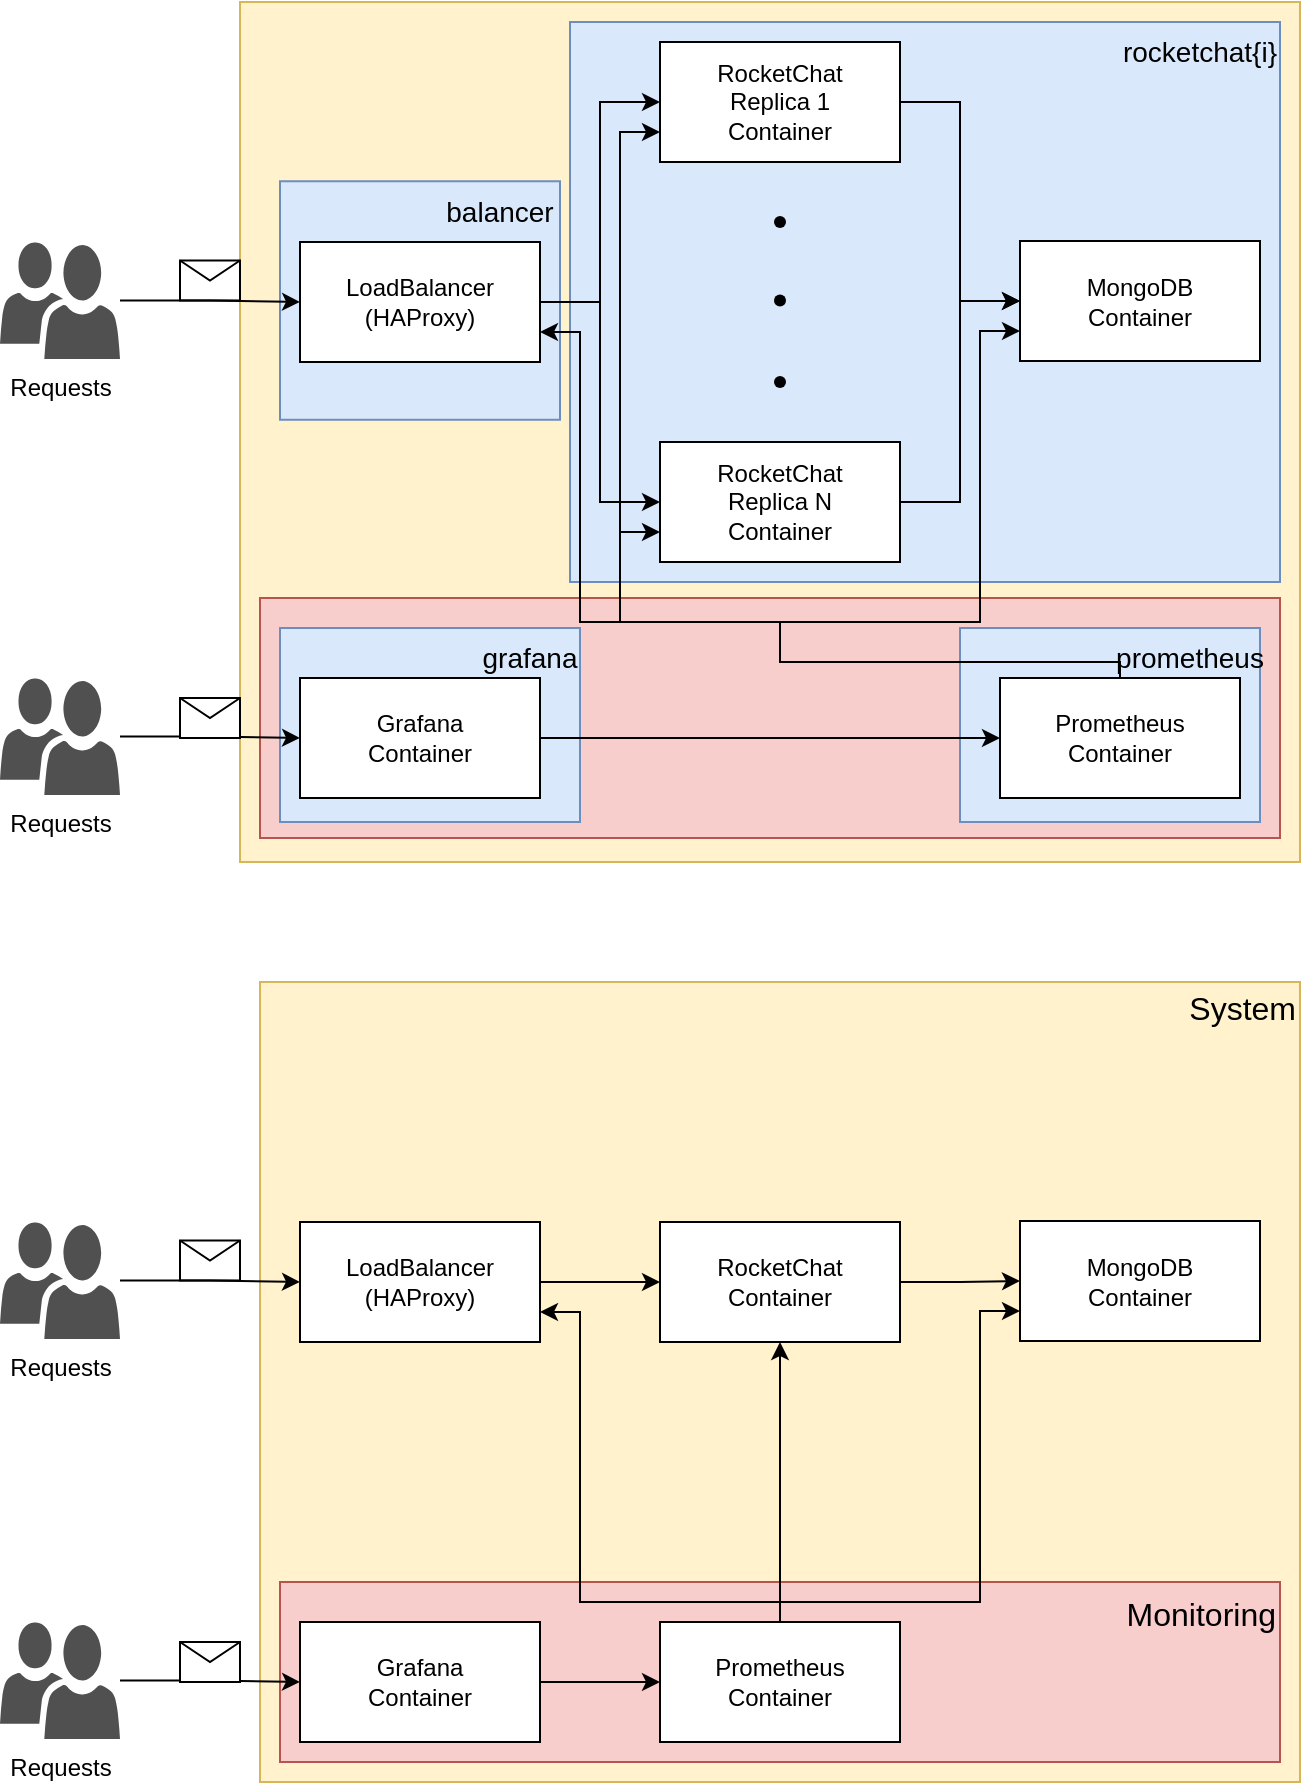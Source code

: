 <mxfile version="15.5.9" type="device"><diagram id="1XcfaQ9bp-RkbB2Bt47x" name="Page-1"><mxGraphModel dx="1422" dy="762" grid="1" gridSize="10" guides="1" tooltips="1" connect="1" arrows="1" fold="1" page="1" pageScale="1" pageWidth="850" pageHeight="1100" math="0" shadow="0"><root><mxCell id="0"/><mxCell id="1" parent="0"/><mxCell id="3hsAys-b7thWue9u3g5z-24" value="&lt;div&gt;&lt;br&gt;&lt;/div&gt;" style="rounded=0;whiteSpace=wrap;html=1;fillColor=#fff2cc;strokeColor=#d6b656;align=left;" parent="1" vertex="1"><mxGeometry x="200" y="40" width="530" height="430" as="geometry"/></mxCell><mxCell id="68wOLy1c5l5QmY1RTvn_-8" value="" style="rounded=0;whiteSpace=wrap;html=1;fillColor=#dae8fc;strokeColor=#6c8ebf;" vertex="1" parent="1"><mxGeometry x="220" y="129.63" width="140" height="119.25" as="geometry"/></mxCell><mxCell id="3hsAys-b7thWue9u3g5z-25" value="&lt;div align=&quot;right&quot;&gt;&lt;br&gt;&lt;/div&gt;" style="rounded=0;whiteSpace=wrap;html=1;fillColor=#f8cecc;strokeColor=#b85450;align=right;" parent="1" vertex="1"><mxGeometry x="210" y="338" width="510" height="120" as="geometry"/></mxCell><mxCell id="68wOLy1c5l5QmY1RTvn_-4" value="" style="rounded=0;whiteSpace=wrap;html=1;fillColor=#dae8fc;strokeColor=#6c8ebf;" vertex="1" parent="1"><mxGeometry x="220" y="353" width="150" height="97" as="geometry"/></mxCell><mxCell id="68wOLy1c5l5QmY1RTvn_-3" value="" style="rounded=0;whiteSpace=wrap;html=1;fillColor=#dae8fc;strokeColor=#6c8ebf;" vertex="1" parent="1"><mxGeometry x="560" y="353" width="150" height="97" as="geometry"/></mxCell><mxCell id="68wOLy1c5l5QmY1RTvn_-1" value="&lt;div style=&quot;text-align: right&quot;&gt;&lt;br&gt;&lt;/div&gt;&lt;div style=&quot;text-align: justify&quot;&gt;&lt;/div&gt;" style="rounded=0;whiteSpace=wrap;html=1;fillColor=#dae8fc;strokeColor=#6c8ebf;" vertex="1" parent="1"><mxGeometry x="365" y="50" width="355" height="280" as="geometry"/></mxCell><mxCell id="3hsAys-b7thWue9u3g5z-4" style="edgeStyle=orthogonalEdgeStyle;rounded=0;orthogonalLoop=1;jettySize=auto;html=1;entryX=0;entryY=0.5;entryDx=0;entryDy=0;" parent="1" source="3hsAys-b7thWue9u3g5z-1" target="3hsAys-b7thWue9u3g5z-2" edge="1"><mxGeometry relative="1" as="geometry"/></mxCell><mxCell id="3hsAys-b7thWue9u3g5z-5" style="edgeStyle=orthogonalEdgeStyle;rounded=0;orthogonalLoop=1;jettySize=auto;html=1;entryX=0;entryY=0.5;entryDx=0;entryDy=0;" parent="1" source="3hsAys-b7thWue9u3g5z-1" target="3hsAys-b7thWue9u3g5z-3" edge="1"><mxGeometry relative="1" as="geometry"/></mxCell><mxCell id="3hsAys-b7thWue9u3g5z-1" value="&lt;div&gt;LoadBalancer&lt;/div&gt;&lt;div&gt;(HAProxy)&lt;/div&gt;" style="rounded=0;whiteSpace=wrap;html=1;" parent="1" vertex="1"><mxGeometry x="230" y="160" width="120" height="60" as="geometry"/></mxCell><mxCell id="3hsAys-b7thWue9u3g5z-16" style="edgeStyle=orthogonalEdgeStyle;rounded=0;orthogonalLoop=1;jettySize=auto;html=1;entryX=0;entryY=0.5;entryDx=0;entryDy=0;" parent="1" source="3hsAys-b7thWue9u3g5z-2" target="3hsAys-b7thWue9u3g5z-15" edge="1"><mxGeometry relative="1" as="geometry"/></mxCell><mxCell id="3hsAys-b7thWue9u3g5z-2" value="&lt;div&gt;RocketChat&lt;/div&gt;&lt;div&gt;Replica 1&lt;br&gt;&lt;/div&gt;&lt;div&gt;Container&lt;br&gt;&lt;/div&gt;" style="rounded=0;whiteSpace=wrap;html=1;" parent="1" vertex="1"><mxGeometry x="410" y="60" width="120" height="60" as="geometry"/></mxCell><mxCell id="3hsAys-b7thWue9u3g5z-17" style="edgeStyle=orthogonalEdgeStyle;rounded=0;orthogonalLoop=1;jettySize=auto;html=1;entryX=0;entryY=0.5;entryDx=0;entryDy=0;" parent="1" source="3hsAys-b7thWue9u3g5z-3" target="3hsAys-b7thWue9u3g5z-15" edge="1"><mxGeometry relative="1" as="geometry"/></mxCell><mxCell id="3hsAys-b7thWue9u3g5z-3" value="&lt;div&gt;RocketChat&lt;/div&gt;&lt;div&gt;Replica N&lt;br&gt;&lt;/div&gt;&lt;div&gt;Container&lt;br&gt;&lt;/div&gt;" style="rounded=0;whiteSpace=wrap;html=1;" parent="1" vertex="1"><mxGeometry x="410" y="260" width="120" height="60" as="geometry"/></mxCell><mxCell id="3hsAys-b7thWue9u3g5z-9" value="" style="shape=message;html=1;whiteSpace=wrap;html=1;outlineConnect=0;" parent="1" vertex="1"><mxGeometry x="170" y="169.25" width="30" height="20" as="geometry"/></mxCell><mxCell id="3hsAys-b7thWue9u3g5z-11" style="edgeStyle=orthogonalEdgeStyle;rounded=0;orthogonalLoop=1;jettySize=auto;html=1;" parent="1" source="3hsAys-b7thWue9u3g5z-10" target="3hsAys-b7thWue9u3g5z-1" edge="1"><mxGeometry relative="1" as="geometry"/></mxCell><mxCell id="3hsAys-b7thWue9u3g5z-10" value="Requests" style="sketch=0;pointerEvents=1;shadow=0;dashed=0;html=1;strokeColor=none;labelPosition=center;verticalLabelPosition=bottom;verticalAlign=top;align=center;fillColor=#505050;shape=mxgraph.mscae.intune.user_group" parent="1" vertex="1"><mxGeometry x="80" y="160" width="60" height="58.5" as="geometry"/></mxCell><mxCell id="3hsAys-b7thWue9u3g5z-12" value="" style="shape=waypoint;sketch=0;size=6;pointerEvents=1;points=[];fillColor=none;resizable=0;rotatable=0;perimeter=centerPerimeter;snapToPoint=1;" parent="1" vertex="1"><mxGeometry x="450" y="130" width="40" height="40" as="geometry"/></mxCell><mxCell id="3hsAys-b7thWue9u3g5z-13" value="" style="shape=waypoint;sketch=0;size=6;pointerEvents=1;points=[];fillColor=none;resizable=0;rotatable=0;perimeter=centerPerimeter;snapToPoint=1;" parent="1" vertex="1"><mxGeometry x="450" y="169.25" width="40" height="40" as="geometry"/></mxCell><mxCell id="3hsAys-b7thWue9u3g5z-14" value="" style="shape=waypoint;sketch=0;size=6;pointerEvents=1;points=[];fillColor=none;resizable=0;rotatable=0;perimeter=centerPerimeter;snapToPoint=1;" parent="1" vertex="1"><mxGeometry x="450" y="210" width="40" height="40" as="geometry"/></mxCell><mxCell id="3hsAys-b7thWue9u3g5z-15" value="&lt;div&gt;MongoDB&lt;/div&gt;&lt;div&gt;Container&lt;br&gt;&lt;/div&gt;" style="rounded=0;whiteSpace=wrap;html=1;" parent="1" vertex="1"><mxGeometry x="590" y="159.5" width="120" height="60" as="geometry"/></mxCell><mxCell id="3hsAys-b7thWue9u3g5z-22" style="edgeStyle=orthogonalEdgeStyle;rounded=0;orthogonalLoop=1;jettySize=auto;html=1;entryX=0;entryY=0.75;entryDx=0;entryDy=0;exitX=0.5;exitY=0;exitDx=0;exitDy=0;" parent="1" source="tBfFthDe1O3VN8fCQSE5-1" target="3hsAys-b7thWue9u3g5z-2" edge="1"><mxGeometry relative="1" as="geometry"><Array as="points"><mxPoint x="640" y="370"/><mxPoint x="470" y="370"/><mxPoint x="470" y="350"/><mxPoint x="390" y="350"/><mxPoint x="390" y="105"/></Array></mxGeometry></mxCell><mxCell id="3hsAys-b7thWue9u3g5z-23" style="edgeStyle=orthogonalEdgeStyle;rounded=0;orthogonalLoop=1;jettySize=auto;html=1;entryX=0;entryY=0.75;entryDx=0;entryDy=0;exitX=0.5;exitY=0;exitDx=0;exitDy=0;" parent="1" source="tBfFthDe1O3VN8fCQSE5-1" target="3hsAys-b7thWue9u3g5z-3" edge="1"><mxGeometry relative="1" as="geometry"><Array as="points"><mxPoint x="640" y="370"/><mxPoint x="470" y="370"/><mxPoint x="470" y="350"/><mxPoint x="390" y="350"/><mxPoint x="390" y="305"/></Array></mxGeometry></mxCell><mxCell id="rBmPqFPGQDeRcYDS3c3I-1" style="edgeStyle=orthogonalEdgeStyle;rounded=0;orthogonalLoop=1;jettySize=auto;html=1;entryX=0;entryY=0.75;entryDx=0;entryDy=0;exitX=0.5;exitY=0;exitDx=0;exitDy=0;" parent="1" source="tBfFthDe1O3VN8fCQSE5-1" target="3hsAys-b7thWue9u3g5z-15" edge="1"><mxGeometry relative="1" as="geometry"><Array as="points"><mxPoint x="640" y="370"/><mxPoint x="470" y="370"/><mxPoint x="470" y="350"/><mxPoint x="570" y="350"/><mxPoint x="570" y="205"/></Array></mxGeometry></mxCell><mxCell id="rBmPqFPGQDeRcYDS3c3I-2" style="edgeStyle=orthogonalEdgeStyle;rounded=0;orthogonalLoop=1;jettySize=auto;html=1;entryX=1;entryY=0.75;entryDx=0;entryDy=0;exitX=0.5;exitY=0;exitDx=0;exitDy=0;" parent="1" source="tBfFthDe1O3VN8fCQSE5-1" target="3hsAys-b7thWue9u3g5z-1" edge="1"><mxGeometry relative="1" as="geometry"><Array as="points"><mxPoint x="640" y="370"/><mxPoint x="470" y="370"/><mxPoint x="470" y="350"/><mxPoint x="370" y="350"/><mxPoint x="370" y="205"/></Array></mxGeometry></mxCell><mxCell id="tBfFthDe1O3VN8fCQSE5-3" style="edgeStyle=orthogonalEdgeStyle;rounded=0;orthogonalLoop=1;jettySize=auto;html=1;entryX=0;entryY=0.5;entryDx=0;entryDy=0;" parent="1" source="3hsAys-b7thWue9u3g5z-18" target="tBfFthDe1O3VN8fCQSE5-1" edge="1"><mxGeometry relative="1" as="geometry"/></mxCell><mxCell id="3hsAys-b7thWue9u3g5z-18" value="&lt;div&gt;Grafana&lt;/div&gt;&lt;div&gt;Container&lt;br&gt;&lt;/div&gt;" style="rounded=0;whiteSpace=wrap;html=1;" parent="1" vertex="1"><mxGeometry x="230" y="378" width="120" height="60" as="geometry"/></mxCell><mxCell id="3hsAys-b7thWue9u3g5z-20" style="edgeStyle=orthogonalEdgeStyle;rounded=0;orthogonalLoop=1;jettySize=auto;html=1;entryX=0;entryY=0.5;entryDx=0;entryDy=0;" parent="1" source="3hsAys-b7thWue9u3g5z-19" target="3hsAys-b7thWue9u3g5z-18" edge="1"><mxGeometry relative="1" as="geometry"/></mxCell><mxCell id="3hsAys-b7thWue9u3g5z-19" value="Requests" style="sketch=0;pointerEvents=1;shadow=0;dashed=0;html=1;strokeColor=none;labelPosition=center;verticalLabelPosition=bottom;verticalAlign=top;align=center;fillColor=#505050;shape=mxgraph.mscae.intune.user_group" parent="1" vertex="1"><mxGeometry x="80" y="378" width="60" height="58.5" as="geometry"/></mxCell><mxCell id="3hsAys-b7thWue9u3g5z-21" value="" style="shape=message;html=1;whiteSpace=wrap;html=1;outlineConnect=0;" parent="1" vertex="1"><mxGeometry x="170" y="388" width="30" height="20" as="geometry"/></mxCell><mxCell id="tBfFthDe1O3VN8fCQSE5-1" value="&lt;div&gt;Prometheus&lt;/div&gt;&lt;div&gt;Container&lt;br&gt;&lt;/div&gt;" style="rounded=0;whiteSpace=wrap;html=1;" parent="1" vertex="1"><mxGeometry x="580" y="378" width="120" height="60" as="geometry"/></mxCell><mxCell id="tBfFthDe1O3VN8fCQSE5-4" value="&lt;div align=&quot;right&quot;&gt;&lt;font style=&quot;font-size: 16px&quot;&gt;System&lt;/font&gt;&lt;/div&gt;&lt;div&gt;&lt;br&gt;&lt;/div&gt;&lt;div&gt;&lt;br&gt;&lt;/div&gt;&lt;div&gt;&lt;br&gt;&lt;/div&gt;&lt;div&gt;&lt;br&gt;&lt;/div&gt;&lt;div&gt;&lt;br&gt;&lt;/div&gt;&lt;div&gt;&lt;br&gt;&lt;/div&gt;&lt;div&gt;&lt;br&gt;&lt;/div&gt;&lt;div&gt;&lt;br&gt;&lt;/div&gt;&lt;div&gt;&lt;br&gt;&lt;/div&gt;&lt;div&gt;&lt;br&gt;&lt;/div&gt;&lt;div&gt;&lt;br&gt;&lt;/div&gt;&lt;div&gt;&lt;br&gt;&lt;/div&gt;&lt;div&gt;&lt;br&gt;&lt;/div&gt;&lt;div&gt;&lt;br&gt;&lt;/div&gt;&lt;div&gt;&lt;br&gt;&lt;/div&gt;&lt;div&gt;&lt;br&gt;&lt;/div&gt;&lt;div&gt;&lt;br&gt;&lt;/div&gt;&lt;div&gt;&lt;br&gt;&lt;/div&gt;&lt;div&gt;&lt;br&gt;&lt;/div&gt;&lt;div&gt;&lt;br&gt;&lt;/div&gt;&lt;div&gt;&lt;br&gt;&lt;/div&gt;&lt;div&gt;&lt;br&gt;&lt;/div&gt;&lt;div&gt;&lt;br&gt;&lt;/div&gt;&lt;div&gt;&lt;br&gt;&lt;/div&gt;&lt;div&gt;&lt;br&gt;&lt;/div&gt;&lt;div&gt;&lt;br&gt;&lt;/div&gt;" style="rounded=0;whiteSpace=wrap;html=1;fillColor=#fff2cc;strokeColor=#d6b656;align=right;" parent="1" vertex="1"><mxGeometry x="210" y="530" width="520" height="400" as="geometry"/></mxCell><mxCell id="tBfFthDe1O3VN8fCQSE5-5" value="&lt;div align=&quot;right&quot;&gt;&lt;font style=&quot;font-size: 16px&quot;&gt;Monitoring&lt;/font&gt;&lt;/div&gt;&lt;div&gt;&lt;br&gt;&lt;/div&gt;&lt;div&gt;&lt;br&gt;&lt;/div&gt;&lt;div&gt;&lt;br&gt;&lt;/div&gt;&lt;div&gt;&lt;br&gt;&lt;/div&gt;" style="rounded=0;whiteSpace=wrap;html=1;fillColor=#f8cecc;strokeColor=#b85450;align=right;" parent="1" vertex="1"><mxGeometry x="220" y="830" width="500" height="90" as="geometry"/></mxCell><mxCell id="tBfFthDe1O3VN8fCQSE5-6" style="edgeStyle=orthogonalEdgeStyle;rounded=0;orthogonalLoop=1;jettySize=auto;html=1;entryX=0;entryY=0.5;entryDx=0;entryDy=0;" parent="1" source="tBfFthDe1O3VN8fCQSE5-8" target="tBfFthDe1O3VN8fCQSE5-10" edge="1"><mxGeometry relative="1" as="geometry"/></mxCell><mxCell id="tBfFthDe1O3VN8fCQSE5-8" value="&lt;div&gt;&lt;div&gt;LoadBalancer&lt;/div&gt;&lt;div&gt;(HAProxy)&lt;/div&gt;&lt;/div&gt;" style="rounded=0;whiteSpace=wrap;html=1;" parent="1" vertex="1"><mxGeometry x="230" y="650" width="120" height="60" as="geometry"/></mxCell><mxCell id="tBfFthDe1O3VN8fCQSE5-9" style="edgeStyle=orthogonalEdgeStyle;rounded=0;orthogonalLoop=1;jettySize=auto;html=1;entryX=0;entryY=0.5;entryDx=0;entryDy=0;" parent="1" source="tBfFthDe1O3VN8fCQSE5-10" target="tBfFthDe1O3VN8fCQSE5-19" edge="1"><mxGeometry relative="1" as="geometry"/></mxCell><mxCell id="tBfFthDe1O3VN8fCQSE5-10" value="&lt;div&gt;RocketChat&lt;/div&gt;&lt;div&gt;&lt;span&gt;Container&lt;/span&gt;&lt;br&gt;&lt;/div&gt;" style="rounded=0;whiteSpace=wrap;html=1;" parent="1" vertex="1"><mxGeometry x="410" y="650" width="120" height="60" as="geometry"/></mxCell><mxCell id="tBfFthDe1O3VN8fCQSE5-13" value="" style="shape=message;html=1;whiteSpace=wrap;html=1;outlineConnect=0;" parent="1" vertex="1"><mxGeometry x="170" y="659.25" width="30" height="20" as="geometry"/></mxCell><mxCell id="tBfFthDe1O3VN8fCQSE5-14" style="edgeStyle=orthogonalEdgeStyle;rounded=0;orthogonalLoop=1;jettySize=auto;html=1;" parent="1" source="tBfFthDe1O3VN8fCQSE5-15" target="tBfFthDe1O3VN8fCQSE5-8" edge="1"><mxGeometry relative="1" as="geometry"/></mxCell><mxCell id="tBfFthDe1O3VN8fCQSE5-15" value="Requests" style="sketch=0;pointerEvents=1;shadow=0;dashed=0;html=1;strokeColor=none;labelPosition=center;verticalLabelPosition=bottom;verticalAlign=top;align=center;fillColor=#505050;shape=mxgraph.mscae.intune.user_group" parent="1" vertex="1"><mxGeometry x="80" y="650" width="60" height="58.5" as="geometry"/></mxCell><mxCell id="tBfFthDe1O3VN8fCQSE5-19" value="&lt;div&gt;MongoDB&lt;/div&gt;&lt;div&gt;Container&lt;br&gt;&lt;/div&gt;" style="rounded=0;whiteSpace=wrap;html=1;" parent="1" vertex="1"><mxGeometry x="590" y="649.5" width="120" height="60" as="geometry"/></mxCell><mxCell id="tBfFthDe1O3VN8fCQSE5-21" style="edgeStyle=orthogonalEdgeStyle;rounded=0;orthogonalLoop=1;jettySize=auto;html=1;entryX=0.5;entryY=1;entryDx=0;entryDy=0;exitX=0.5;exitY=0;exitDx=0;exitDy=0;" parent="1" source="tBfFthDe1O3VN8fCQSE5-29" target="tBfFthDe1O3VN8fCQSE5-10" edge="1"><mxGeometry relative="1" as="geometry"><Array as="points"><mxPoint x="470" y="760"/><mxPoint x="470" y="760"/></Array><mxPoint x="410" y="795" as="targetPoint"/></mxGeometry></mxCell><mxCell id="tBfFthDe1O3VN8fCQSE5-22" style="edgeStyle=orthogonalEdgeStyle;rounded=0;orthogonalLoop=1;jettySize=auto;html=1;entryX=0;entryY=0.75;entryDx=0;entryDy=0;exitX=0.5;exitY=0;exitDx=0;exitDy=0;" parent="1" source="tBfFthDe1O3VN8fCQSE5-29" target="tBfFthDe1O3VN8fCQSE5-19" edge="1"><mxGeometry relative="1" as="geometry"><Array as="points"><mxPoint x="470" y="840"/><mxPoint x="570" y="840"/><mxPoint x="570" y="694"/></Array></mxGeometry></mxCell><mxCell id="tBfFthDe1O3VN8fCQSE5-23" style="edgeStyle=orthogonalEdgeStyle;rounded=0;orthogonalLoop=1;jettySize=auto;html=1;entryX=1;entryY=0.75;entryDx=0;entryDy=0;exitX=0.5;exitY=0;exitDx=0;exitDy=0;" parent="1" source="tBfFthDe1O3VN8fCQSE5-29" target="tBfFthDe1O3VN8fCQSE5-8" edge="1"><mxGeometry relative="1" as="geometry"><Array as="points"><mxPoint x="470" y="840"/><mxPoint x="370" y="840"/><mxPoint x="370" y="695"/></Array></mxGeometry></mxCell><mxCell id="tBfFthDe1O3VN8fCQSE5-24" style="edgeStyle=orthogonalEdgeStyle;rounded=0;orthogonalLoop=1;jettySize=auto;html=1;entryX=0;entryY=0.5;entryDx=0;entryDy=0;" parent="1" source="tBfFthDe1O3VN8fCQSE5-25" target="tBfFthDe1O3VN8fCQSE5-29" edge="1"><mxGeometry relative="1" as="geometry"/></mxCell><mxCell id="tBfFthDe1O3VN8fCQSE5-25" value="&lt;div&gt;Grafana&lt;/div&gt;&lt;div&gt;Container&lt;br&gt;&lt;/div&gt;" style="rounded=0;whiteSpace=wrap;html=1;" parent="1" vertex="1"><mxGeometry x="230" y="850" width="120" height="60" as="geometry"/></mxCell><mxCell id="tBfFthDe1O3VN8fCQSE5-26" style="edgeStyle=orthogonalEdgeStyle;rounded=0;orthogonalLoop=1;jettySize=auto;html=1;entryX=0;entryY=0.5;entryDx=0;entryDy=0;" parent="1" source="tBfFthDe1O3VN8fCQSE5-27" target="tBfFthDe1O3VN8fCQSE5-25" edge="1"><mxGeometry relative="1" as="geometry"/></mxCell><mxCell id="tBfFthDe1O3VN8fCQSE5-27" value="Requests" style="sketch=0;pointerEvents=1;shadow=0;dashed=0;html=1;strokeColor=none;labelPosition=center;verticalLabelPosition=bottom;verticalAlign=top;align=center;fillColor=#505050;shape=mxgraph.mscae.intune.user_group" parent="1" vertex="1"><mxGeometry x="80" y="850" width="60" height="58.5" as="geometry"/></mxCell><mxCell id="tBfFthDe1O3VN8fCQSE5-28" value="" style="shape=message;html=1;whiteSpace=wrap;html=1;outlineConnect=0;" parent="1" vertex="1"><mxGeometry x="170" y="860" width="30" height="20" as="geometry"/></mxCell><mxCell id="tBfFthDe1O3VN8fCQSE5-29" value="&lt;div&gt;Prometheus&lt;/div&gt;&lt;div&gt;Container&lt;br&gt;&lt;/div&gt;" style="rounded=0;whiteSpace=wrap;html=1;" parent="1" vertex="1"><mxGeometry x="410" y="850" width="120" height="60" as="geometry"/></mxCell><mxCell id="68wOLy1c5l5QmY1RTvn_-5" value="rocketchat{i}" style="text;html=1;strokeColor=none;fillColor=none;align=center;verticalAlign=middle;whiteSpace=wrap;rounded=0;fontSize=14;" vertex="1" parent="1"><mxGeometry x="640" y="50" width="80" height="30" as="geometry"/></mxCell><mxCell id="68wOLy1c5l5QmY1RTvn_-6" value="prometheus" style="text;html=1;strokeColor=none;fillColor=none;align=center;verticalAlign=middle;whiteSpace=wrap;rounded=0;fontSize=14;" vertex="1" parent="1"><mxGeometry x="640" y="353" width="70" height="30" as="geometry"/></mxCell><mxCell id="68wOLy1c5l5QmY1RTvn_-7" value="grafana" style="text;html=1;strokeColor=none;fillColor=none;align=center;verticalAlign=middle;whiteSpace=wrap;rounded=0;fontSize=14;" vertex="1" parent="1"><mxGeometry x="320" y="353" width="50" height="30" as="geometry"/></mxCell><mxCell id="68wOLy1c5l5QmY1RTvn_-9" value="balancer" style="text;html=1;strokeColor=none;fillColor=none;align=center;verticalAlign=middle;whiteSpace=wrap;rounded=0;fontSize=14;" vertex="1" parent="1"><mxGeometry x="300" y="129.5" width="60" height="30" as="geometry"/></mxCell></root></mxGraphModel></diagram></mxfile>